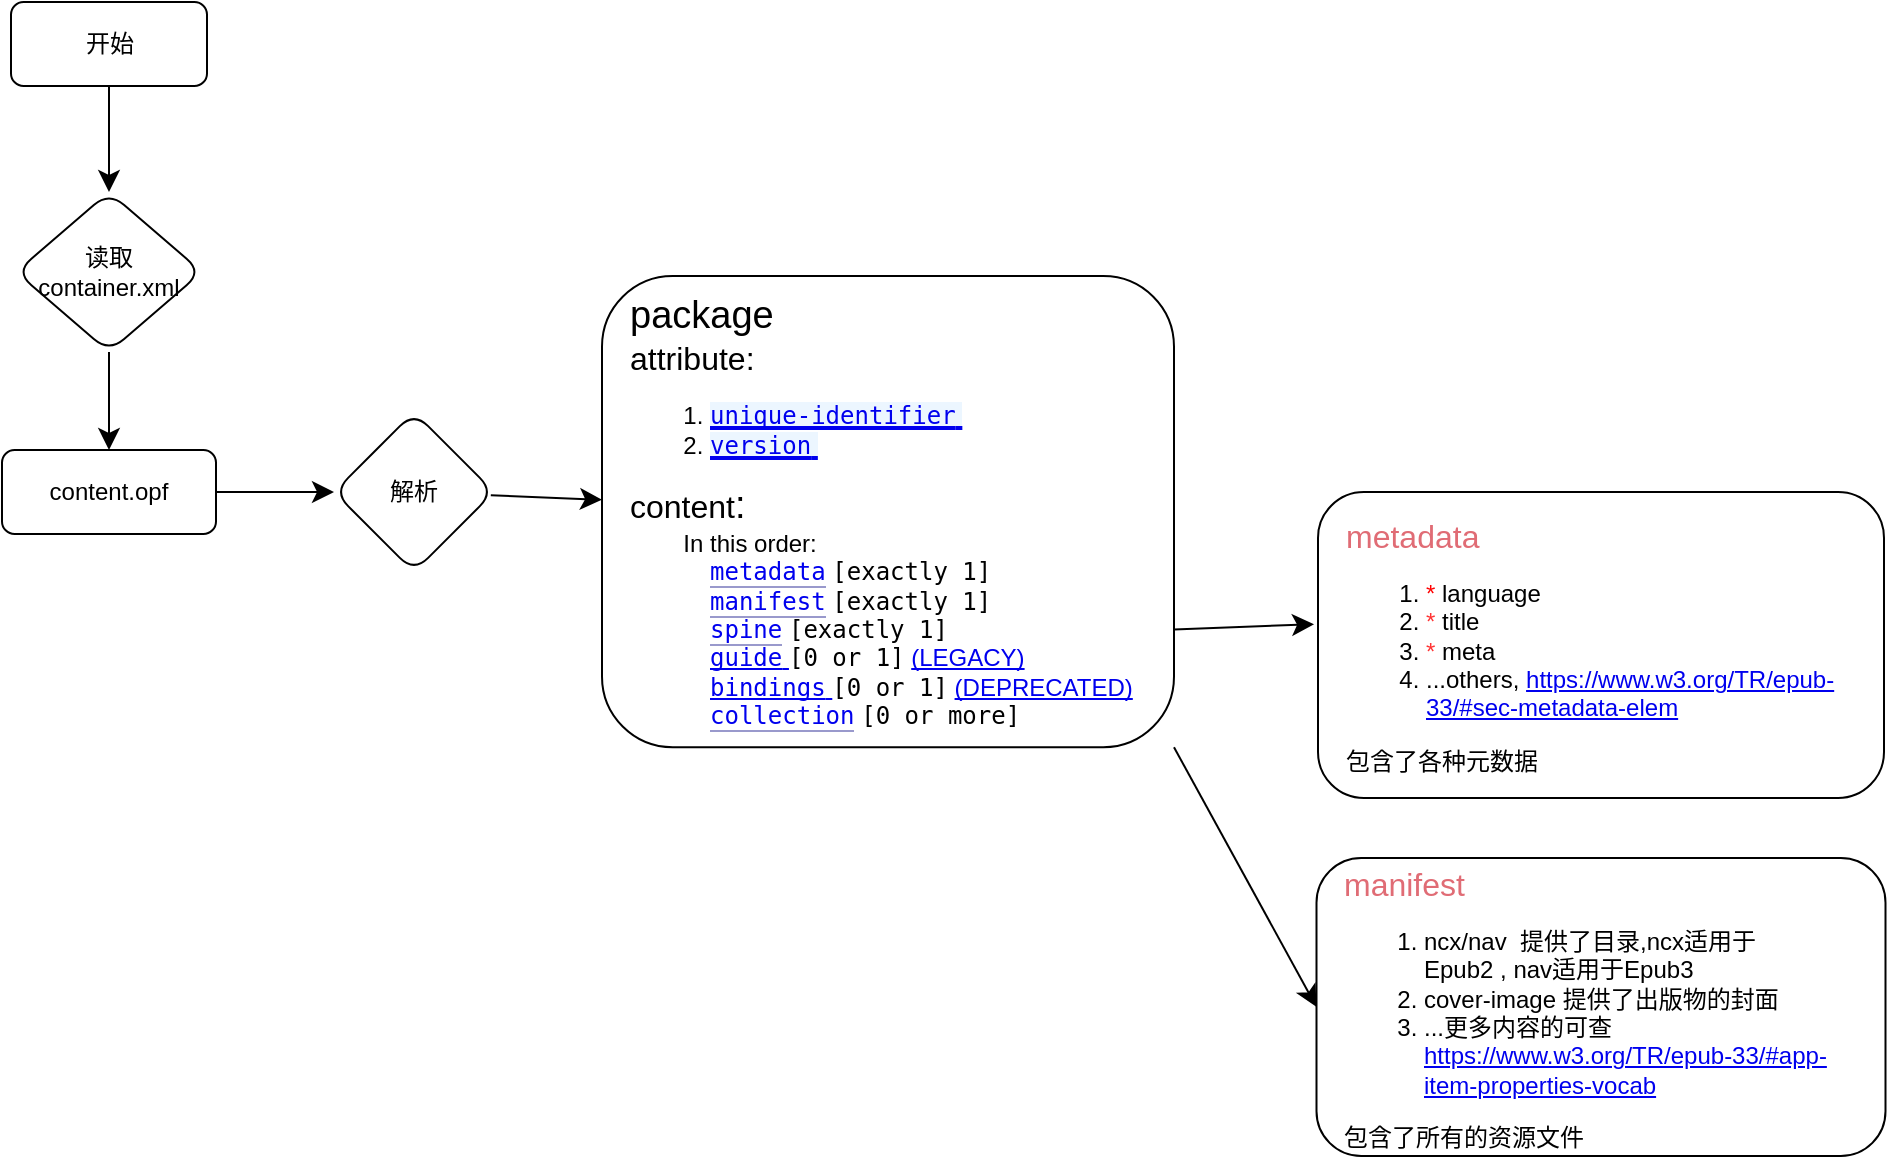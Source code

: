 <mxfile version="24.0.4" type="device">
  <diagram id="C5RBs43oDa-KdzZeNtuy" name="Page-1">
    <mxGraphModel dx="954" dy="724" grid="0" gridSize="10" guides="1" tooltips="1" connect="1" arrows="1" fold="1" page="1" pageScale="1" pageWidth="1200" pageHeight="1920" math="0" shadow="0">
      <root>
        <mxCell id="WIyWlLk6GJQsqaUBKTNV-0" />
        <mxCell id="WIyWlLk6GJQsqaUBKTNV-1" parent="WIyWlLk6GJQsqaUBKTNV-0" />
        <mxCell id="dXIJIlHrfRlpiI6UBKxE-7" value="" style="edgeStyle=none;curved=1;rounded=0;orthogonalLoop=1;jettySize=auto;html=1;fontSize=12;startSize=8;endSize=8;" parent="WIyWlLk6GJQsqaUBKTNV-1" source="dXIJIlHrfRlpiI6UBKxE-2" target="dXIJIlHrfRlpiI6UBKxE-6" edge="1">
          <mxGeometry relative="1" as="geometry" />
        </mxCell>
        <mxCell id="dXIJIlHrfRlpiI6UBKxE-2" value="开始" style="rounded=1;whiteSpace=wrap;html=1;" parent="WIyWlLk6GJQsqaUBKTNV-1" vertex="1">
          <mxGeometry x="169.5" y="58" width="98" height="42" as="geometry" />
        </mxCell>
        <mxCell id="dXIJIlHrfRlpiI6UBKxE-9" value="" style="edgeStyle=none;curved=1;rounded=0;orthogonalLoop=1;jettySize=auto;html=1;fontSize=12;startSize=8;endSize=8;" parent="WIyWlLk6GJQsqaUBKTNV-1" source="dXIJIlHrfRlpiI6UBKxE-6" target="dXIJIlHrfRlpiI6UBKxE-8" edge="1">
          <mxGeometry relative="1" as="geometry" />
        </mxCell>
        <mxCell id="dXIJIlHrfRlpiI6UBKxE-6" value="读取container.xml" style="rhombus;whiteSpace=wrap;html=1;rounded=1;" parent="WIyWlLk6GJQsqaUBKTNV-1" vertex="1">
          <mxGeometry x="172" y="153" width="93" height="80" as="geometry" />
        </mxCell>
        <mxCell id="dXIJIlHrfRlpiI6UBKxE-11" value="" style="edgeStyle=none;curved=1;rounded=0;orthogonalLoop=1;jettySize=auto;html=1;fontSize=12;startSize=8;endSize=8;" parent="WIyWlLk6GJQsqaUBKTNV-1" source="dXIJIlHrfRlpiI6UBKxE-8" target="dXIJIlHrfRlpiI6UBKxE-10" edge="1">
          <mxGeometry relative="1" as="geometry" />
        </mxCell>
        <mxCell id="dXIJIlHrfRlpiI6UBKxE-8" value="content.opf" style="whiteSpace=wrap;html=1;rounded=1;" parent="WIyWlLk6GJQsqaUBKTNV-1" vertex="1">
          <mxGeometry x="165" y="282" width="107" height="42" as="geometry" />
        </mxCell>
        <mxCell id="dXIJIlHrfRlpiI6UBKxE-16" value="" style="edgeStyle=none;curved=1;rounded=0;orthogonalLoop=1;jettySize=auto;html=1;fontSize=12;startSize=8;endSize=8;" parent="WIyWlLk6GJQsqaUBKTNV-1" source="dXIJIlHrfRlpiI6UBKxE-10" target="dXIJIlHrfRlpiI6UBKxE-15" edge="1">
          <mxGeometry relative="1" as="geometry" />
        </mxCell>
        <mxCell id="dXIJIlHrfRlpiI6UBKxE-10" value="解析" style="rhombus;whiteSpace=wrap;html=1;rounded=1;" parent="WIyWlLk6GJQsqaUBKTNV-1" vertex="1">
          <mxGeometry x="331" y="263" width="80" height="80" as="geometry" />
        </mxCell>
        <mxCell id="dXIJIlHrfRlpiI6UBKxE-13" value="&lt;div&gt;&lt;span style=&quot;font-size: 16px; background-color: initial;&quot;&gt;&lt;font color=&quot;#e06c75&quot;&gt;metadata&lt;/font&gt;&lt;/span&gt;&lt;/div&gt;&lt;ol&gt;&lt;li&gt;&lt;span style=&quot;background-color: initial;&quot;&gt;&lt;font color=&quot;#ff0000&quot;&gt;*&lt;/font&gt; language&lt;/span&gt;&lt;/li&gt;&lt;li&gt;&lt;span style=&quot;background-color: initial;&quot;&gt;&lt;font color=&quot;#ff3333&quot;&gt;*&lt;/font&gt;&amp;nbsp;title&lt;/span&gt;&lt;/li&gt;&lt;li&gt;&lt;span style=&quot;background-color: initial;&quot;&gt;&lt;font color=&quot;#ff3333&quot;&gt;*&lt;/font&gt;&amp;nbsp;meta&lt;/span&gt;&lt;/li&gt;&lt;li&gt;...others,&amp;nbsp;&lt;a href=&quot;https://www.w3.org/TR/epub-33/#sec-metadata-elem&quot;&gt;https://www.w3.org/TR/epub-33/#sec-metadata-elem&lt;/a&gt;&lt;/li&gt;&lt;/ol&gt;&lt;div&gt;包含了各种元数据&lt;/div&gt;" style="whiteSpace=wrap;html=1;rounded=1;align=left;spacingTop=12;spacingLeft=12;spacingBottom=12;spacingRight=12;" parent="WIyWlLk6GJQsqaUBKTNV-1" vertex="1">
          <mxGeometry x="823" y="303" width="283" height="153" as="geometry" />
        </mxCell>
        <mxCell id="UM-UNYJGmKxb3h7m3u2y-0" style="edgeStyle=none;curved=1;rounded=0;orthogonalLoop=1;jettySize=auto;html=1;exitX=1;exitY=1;exitDx=0;exitDy=0;entryX=0;entryY=0.5;entryDx=0;entryDy=0;fontSize=12;startSize=8;endSize=8;" edge="1" parent="WIyWlLk6GJQsqaUBKTNV-1" source="dXIJIlHrfRlpiI6UBKxE-15" target="dXIJIlHrfRlpiI6UBKxE-25">
          <mxGeometry relative="1" as="geometry" />
        </mxCell>
        <mxCell id="dXIJIlHrfRlpiI6UBKxE-15" value="&lt;font style=&quot;font-size: 19px;&quot;&gt;package&lt;/font&gt;&lt;div&gt;&lt;font style=&quot;font-size: 16px;&quot;&gt;attribute:&lt;/font&gt;&lt;/div&gt;&lt;div style=&quot;&quot;&gt;&lt;ol&gt;&lt;li&gt;&lt;span style=&quot;&quot;&gt;&lt;a style=&quot;text-decoration-color: var(--a-normal-underline); text-decoration-skip-ink: none; text-decoration-thickness: 2px; font-family: sans-serif; background-color: rgb(236, 246, 255);&quot; href=&quot;https://www.w3.org/TR/epub-33/#attrdef-package-unique-identifier&quot;&gt;&lt;code style=&quot;font-family: Menlo, Consolas, &amp;quot;DejaVu Sans Mono&amp;quot;, Monaco, monospace; hyphens: none; font-variant-numeric: normal; font-variant-east-asian: normal; font-variant-alternates: normal; font-variant-position: normal; orphans: 3; widows: 3; break-before: avoid;&quot;&gt;unique-identifier&lt;/code&gt;&amp;nbsp;&lt;/a&gt;&lt;br&gt;&lt;/span&gt;&lt;/li&gt;&lt;li&gt;&lt;a style=&quot;text-decoration-color: var(--a-normal-underline); text-decoration-skip-ink: none; text-decoration-thickness: 2px; font-family: sans-serif; background-color: rgb(236, 246, 255);&quot; href=&quot;https://www.w3.org/TR/epub-33/#attrdef-package-version&quot;&gt;&lt;code style=&quot;font-family: Menlo, Consolas, &amp;quot;DejaVu Sans Mono&amp;quot;, Monaco, monospace; hyphens: none; font-variant-numeric: normal; font-variant-east-asian: normal; font-variant-alternates: normal; font-variant-position: normal; orphans: 3; widows: 3; break-before: avoid;&quot;&gt;version&lt;/code&gt;&amp;nbsp;&lt;/a&gt;&lt;br&gt;&lt;/li&gt;&lt;/ol&gt;&lt;div&gt;&lt;font style=&quot;font-size: 16px;&quot;&gt;content&lt;/font&gt;&lt;font style=&quot;font-size: 19px;&quot;&gt;:&lt;/font&gt;&lt;/div&gt;&lt;div&gt;&lt;font style=&quot;font-size: 19px;&quot;&gt;&lt;div style=&quot;font-size: 12px;&quot;&gt;&lt;div&gt;&lt;span style=&quot;font-family: sans-serif;&quot;&gt;&lt;span style=&quot;white-space: pre;&quot;&gt;&#x9;&lt;/span&gt;In this order:&lt;/span&gt;&lt;/div&gt;&lt;div&gt;&lt;/div&gt;&lt;/div&gt;&lt;/font&gt;&lt;/div&gt;&lt;/div&gt;&lt;blockquote style=&quot;margin: 0 0 0 40px; border: none; padding: 0px;&quot;&gt;&lt;code style=&quot;font-family: Menlo, Consolas, &amp;quot;DejaVu Sans Mono&amp;quot;, Monaco, monospace; hyphens: none; font-variant-numeric: normal; font-variant-east-asian: normal; font-variant-alternates: normal; font-variant-position: normal; orphans: 3; widows: 3; break-before: avoid;&quot;&gt;&lt;a style=&quot;border-bottom: 1px solid rgb(153, 153, 204); text-decoration-line: none; text-decoration-color: var(--a-normal-underline); text-decoration-skip-ink: none;&quot; id=&quot;ref-for-dfn-metadata-1&quot; class=&quot;internalDFN&quot; href=&quot;https://www.w3.org/TR/epub-33/#dfn-metadata&quot; data-link-type=&quot;element&quot;&gt;&lt;code style=&quot;font-family: Menlo, Consolas, &amp;quot;DejaVu Sans Mono&amp;quot;, Monaco, monospace; hyphens: none; font-variant-numeric: normal; font-variant-east-asian: normal; font-variant-alternates: normal; font-variant-position: normal; break-before: avoid;&quot;&gt;metadata&lt;/code&gt;&lt;/a&gt;&lt;/code&gt;&amp;nbsp;&lt;code style=&quot;font-family: Menlo, Consolas, &amp;quot;DejaVu Sans Mono&amp;quot;, Monaco, monospace; hyphens: none; font-variant-numeric: normal; font-variant-east-asian: normal; font-variant-alternates: normal; font-variant-position: normal; orphans: 3; widows: 3; break-before: avoid;&quot;&gt;[exactly 1]&lt;br&gt;&lt;/code&gt;&lt;code style=&quot;font-family: Menlo, Consolas, &amp;quot;DejaVu Sans Mono&amp;quot;, Monaco, monospace; hyphens: none; font-variant-numeric: normal; font-variant-east-asian: normal; font-variant-alternates: normal; font-variant-position: normal; orphans: 3; widows: 3; break-before: avoid;&quot;&gt;&lt;a style=&quot;border-bottom: 1px solid rgb(153, 153, 204); text-decoration-line: none; text-decoration-color: var(--a-normal-underline); text-decoration-skip-ink: none;&quot; id=&quot;ref-for-dfn-manifest-3&quot; class=&quot;internalDFN&quot; href=&quot;https://www.w3.org/TR/epub-33/#dfn-manifest&quot; data-link-type=&quot;element&quot;&gt;&lt;code style=&quot;font-family: Menlo, Consolas, &amp;quot;DejaVu Sans Mono&amp;quot;, Monaco, monospace; hyphens: none; font-variant-numeric: normal; font-variant-east-asian: normal; font-variant-alternates: normal; font-variant-position: normal; break-before: avoid;&quot;&gt;manifest&lt;/code&gt;&lt;/a&gt;&lt;/code&gt;&amp;nbsp;&lt;code style=&quot;font-family: Menlo, Consolas, &amp;quot;DejaVu Sans Mono&amp;quot;, Monaco, monospace; hyphens: none; font-variant-numeric: normal; font-variant-east-asian: normal; font-variant-alternates: normal; font-variant-position: normal; orphans: 3; widows: 3; break-before: avoid;&quot;&gt;[exactly 1]&lt;br&gt;&lt;/code&gt;&lt;code style=&quot;font-family: Menlo, Consolas, &amp;quot;DejaVu Sans Mono&amp;quot;, Monaco, monospace; hyphens: none; font-variant-numeric: normal; font-variant-east-asian: normal; font-variant-alternates: normal; font-variant-position: normal; orphans: 3; widows: 3; break-before: avoid;&quot;&gt;&lt;a style=&quot;border-bottom: 1px solid rgb(153, 153, 204); text-decoration-line: none; text-decoration-color: var(--a-normal-underline); text-decoration-skip-ink: none;&quot; id=&quot;ref-for-dfn-spine-2&quot; class=&quot;internalDFN&quot; href=&quot;https://www.w3.org/TR/epub-33/#dfn-spine&quot; data-link-type=&quot;element&quot;&gt;&lt;code style=&quot;font-family: Menlo, Consolas, &amp;quot;DejaVu Sans Mono&amp;quot;, Monaco, monospace; hyphens: none; font-variant-numeric: normal; font-variant-east-asian: normal; font-variant-alternates: normal; font-variant-position: normal; break-before: avoid;&quot;&gt;spine&lt;/code&gt;&lt;/a&gt;&lt;/code&gt;&amp;nbsp;&lt;code style=&quot;font-family: Menlo, Consolas, &amp;quot;DejaVu Sans Mono&amp;quot;, Monaco, monospace; hyphens: none; font-variant-numeric: normal; font-variant-east-asian: normal; font-variant-alternates: normal; font-variant-position: normal; orphans: 3; widows: 3; break-before: avoid;&quot;&gt;[exactly 1]&lt;br&gt;&lt;/code&gt;&lt;a style=&quot;text-decoration-color: var(--a-normal-underline); text-decoration-skip-ink: none;&quot; href=&quot;https://www.w3.org/TR/epub-33/#sec-opf2-guide&quot;&gt;&lt;code style=&quot;font-family: Menlo, Consolas, &amp;quot;DejaVu Sans Mono&amp;quot;, Monaco, monospace; hyphens: none; font-variant-numeric: normal; font-variant-east-asian: normal; font-variant-alternates: normal; font-variant-position: normal; orphans: 3; widows: 3; break-before: avoid;&quot;&gt;guide&lt;/code&gt;&amp;nbsp;&lt;/a&gt;&lt;code style=&quot;font-family: Menlo, Consolas, &amp;quot;DejaVu Sans Mono&amp;quot;, Monaco, monospace; hyphens: none; font-variant-numeric: normal; font-variant-east-asian: normal; font-variant-alternates: normal; font-variant-position: normal; orphans: 3; widows: 3; break-before: avoid;&quot;&gt;[0 or 1]&lt;/code&gt;&amp;nbsp;&lt;a style=&quot;text-transform: uppercase; text-decoration-color: var(--a-normal-underline); text-decoration-skip-ink: none;&quot; class=&quot;legacy&quot; href=&quot;https://www.w3.org/TR/epub-33/#sec-pkg-legacy-intro&quot;&gt;(LEGACY)&lt;br&gt;&lt;/a&gt;&lt;a style=&quot;text-decoration-color: var(--a-normal-underline); text-decoration-skip-ink: none;&quot; href=&quot;https://www.w3.org/TR/epub-33/#sec-opf-bindings&quot;&gt;&lt;code style=&quot;font-family: Menlo, Consolas, &amp;quot;DejaVu Sans Mono&amp;quot;, Monaco, monospace; hyphens: none; font-variant-numeric: normal; font-variant-east-asian: normal; font-variant-alternates: normal; font-variant-position: normal; orphans: 3; widows: 3; break-before: avoid;&quot;&gt;bindings&lt;/code&gt;&amp;nbsp;&lt;/a&gt;&lt;code style=&quot;font-family: Menlo, Consolas, &amp;quot;DejaVu Sans Mono&amp;quot;, Monaco, monospace; hyphens: none; font-variant-numeric: normal; font-variant-east-asian: normal; font-variant-alternates: normal; font-variant-position: normal; orphans: 3; widows: 3; break-before: avoid;&quot;&gt;[0 or 1]&lt;/code&gt;&amp;nbsp;&lt;a style=&quot;text-transform: uppercase; text-decoration-color: var(--a-normal-underline); text-decoration-skip-ink: none;&quot; class=&quot;deprecated&quot; href=&quot;https://www.w3.org/TR/epub-33/#deprecated&quot;&gt;(DEPRECATED)&lt;br&gt;&lt;/a&gt;&lt;code style=&quot;font-family: Menlo, Consolas, &amp;quot;DejaVu Sans Mono&amp;quot;, Monaco, monospace; hyphens: none; font-variant-numeric: normal; font-variant-east-asian: normal; font-variant-alternates: normal; font-variant-position: normal; orphans: 3; widows: 3; break-before: avoid;&quot;&gt;&lt;a style=&quot;border-bottom: 1px solid rgb(153, 153, 204); text-decoration-line: none; text-decoration-color: var(--a-normal-underline); text-decoration-skip-ink: none;&quot; id=&quot;ref-for-dfn-collection-4&quot; class=&quot;internalDFN&quot; href=&quot;https://www.w3.org/TR/epub-33/#dfn-collection&quot; data-link-type=&quot;element&quot;&gt;&lt;code style=&quot;font-family: Menlo, Consolas, &amp;quot;DejaVu Sans Mono&amp;quot;, Monaco, monospace; hyphens: none; font-variant-numeric: normal; font-variant-east-asian: normal; font-variant-alternates: normal; font-variant-position: normal; break-before: avoid;&quot;&gt;collection&lt;/code&gt;&lt;/a&gt;&lt;/code&gt;&amp;nbsp;&lt;code style=&quot;font-family: Menlo, Consolas, &amp;quot;DejaVu Sans Mono&amp;quot;, Monaco, monospace; hyphens: none; font-variant-numeric: normal; font-variant-east-asian: normal; font-variant-alternates: normal; font-variant-position: normal; orphans: 3; widows: 3; break-before: avoid;&quot;&gt;[0 or more]&lt;/code&gt;&lt;/blockquote&gt;&lt;div style=&quot;&quot;&gt;&lt;font style=&quot;font-size: 12px;&quot;&gt;&lt;/font&gt;&lt;font style=&quot;font-size: 12px;&quot;&gt;&lt;/font&gt;&lt;font style=&quot;font-size: 12px;&quot;&gt;&lt;/font&gt;&lt;font style=&quot;font-size: 12px;&quot;&gt;&lt;/font&gt;&lt;font style=&quot;font-size: 12px;&quot;&gt;&lt;/font&gt;&lt;/div&gt;" style="html=1;rounded=1;align=left;padding=12;flipV=0;flipH=1;spacingTop=12;spacingBottom=12;spacingLeft=12;spacingRight=12;labelBorderColor=none;" parent="WIyWlLk6GJQsqaUBKTNV-1" vertex="1">
          <mxGeometry x="465" y="195" width="286" height="235.63" as="geometry" />
        </mxCell>
        <mxCell id="dXIJIlHrfRlpiI6UBKxE-24" style="edgeStyle=none;curved=1;rounded=0;orthogonalLoop=1;jettySize=auto;html=1;exitX=1;exitY=0.75;exitDx=0;exitDy=0;entryX=-0.007;entryY=0.432;entryDx=0;entryDy=0;entryPerimeter=0;fontSize=12;startSize=8;endSize=8;" parent="WIyWlLk6GJQsqaUBKTNV-1" source="dXIJIlHrfRlpiI6UBKxE-15" target="dXIJIlHrfRlpiI6UBKxE-13" edge="1">
          <mxGeometry relative="1" as="geometry" />
        </mxCell>
        <mxCell id="dXIJIlHrfRlpiI6UBKxE-25" value="&lt;div&gt;&lt;span style=&quot;color: rgb(224, 108, 117); white-space: pre; background-color: initial;&quot;&gt;&lt;font style=&quot;font-size: 16px;&quot; face=&quot;Helvetica&quot;&gt;manifest&lt;/font&gt;&lt;/span&gt;&lt;/div&gt;&lt;ol&gt;&lt;li&gt;&lt;span style=&quot;background-color: initial;&quot;&gt;ncx/nav&amp;nbsp; 提供了目录,ncx适用于Epub2&amp;nbsp;,&amp;nbsp;nav适用于Epub3&lt;/span&gt;&lt;/li&gt;&lt;li&gt;&lt;span style=&quot;background-color: initial;&quot;&gt;cover-image 提供了出版物的封面&lt;br&gt;&lt;/span&gt;&lt;/li&gt;&lt;li&gt;...更多内容的可查&lt;a href=&quot;https://www.w3.org/TR/epub-33/#app-item-properties-vocab&quot;&gt;https://www.w3.org/TR/epub-33/#app-item-properties-vocab&lt;/a&gt;&lt;/li&gt;&lt;/ol&gt;&lt;div&gt;包含了所有的资源文件&lt;/div&gt;" style="whiteSpace=wrap;html=1;rounded=1;align=left;spacingTop=12;spacingLeft=12;spacingBottom=12;spacingRight=12;" parent="WIyWlLk6GJQsqaUBKTNV-1" vertex="1">
          <mxGeometry x="822.25" y="486" width="284.5" height="149" as="geometry" />
        </mxCell>
        <mxCell id="UM-UNYJGmKxb3h7m3u2y-1" style="edgeStyle=none;curved=1;rounded=0;orthogonalLoop=1;jettySize=auto;html=1;exitX=1;exitY=1;exitDx=0;exitDy=0;fontSize=12;startSize=8;endSize=8;" edge="1" parent="WIyWlLk6GJQsqaUBKTNV-1" source="dXIJIlHrfRlpiI6UBKxE-15" target="dXIJIlHrfRlpiI6UBKxE-15">
          <mxGeometry relative="1" as="geometry" />
        </mxCell>
      </root>
    </mxGraphModel>
  </diagram>
</mxfile>
